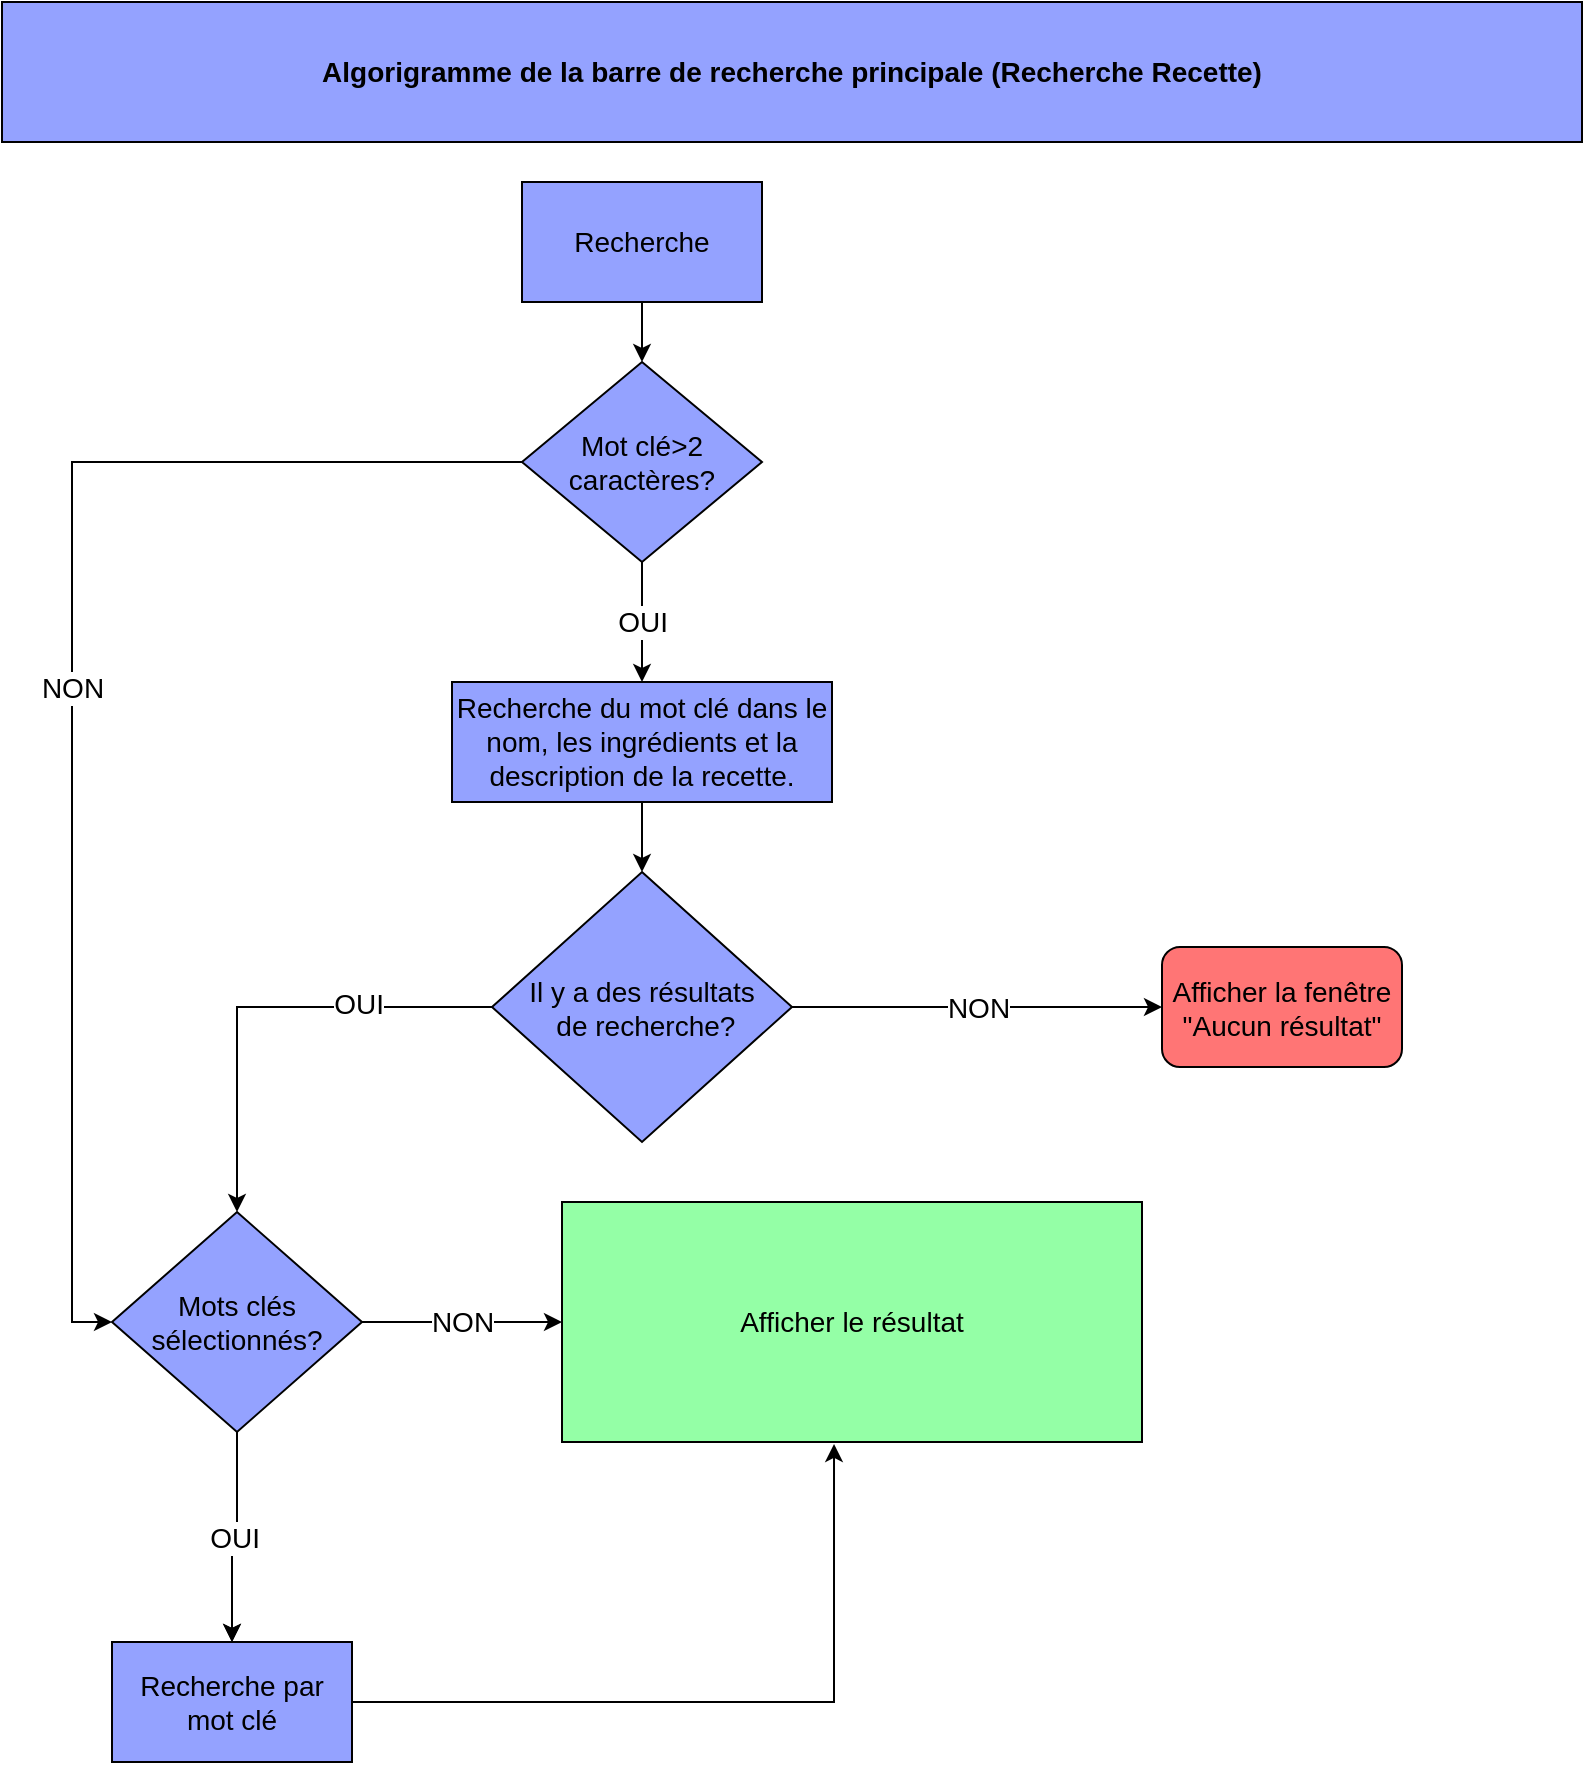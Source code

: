 <mxfile version="20.2.8" type="github">
  <diagram id="lZoOQaNsaj9JbqZNZX9P" name="Страница 1">
    <mxGraphModel dx="1186" dy="680" grid="1" gridSize="10" guides="1" tooltips="1" connect="1" arrows="1" fold="1" page="1" pageScale="1" pageWidth="827" pageHeight="1169" math="0" shadow="0">
      <root>
        <mxCell id="0" />
        <mxCell id="1" parent="0" />
        <mxCell id="DO4Eqjo9Ey0s3PQyP9QU-1" value="&lt;font style=&quot;font-size: 14px;&quot;&gt;&lt;b&gt;Algorigramme de la barre de recherche principale (Recherche Recette)&lt;/b&gt;&lt;/font&gt;" style="rounded=0;whiteSpace=wrap;html=1;fillColor=#94A2FF;" parent="1" vertex="1">
          <mxGeometry x="20" y="30" width="790" height="70" as="geometry" />
        </mxCell>
        <mxCell id="DO4Eqjo9Ey0s3PQyP9QU-4" style="edgeStyle=orthogonalEdgeStyle;rounded=0;orthogonalLoop=1;jettySize=auto;html=1;entryX=0.5;entryY=0;entryDx=0;entryDy=0;fontSize=14;" parent="1" source="DO4Eqjo9Ey0s3PQyP9QU-2" target="DO4Eqjo9Ey0s3PQyP9QU-3" edge="1">
          <mxGeometry relative="1" as="geometry" />
        </mxCell>
        <mxCell id="DO4Eqjo9Ey0s3PQyP9QU-2" value="Recherche" style="rounded=0;whiteSpace=wrap;html=1;fontSize=14;fillColor=#94A2FF;" parent="1" vertex="1">
          <mxGeometry x="280" y="120" width="120" height="60" as="geometry" />
        </mxCell>
        <mxCell id="DO4Eqjo9Ey0s3PQyP9QU-5" value="NON" style="edgeStyle=orthogonalEdgeStyle;rounded=0;orthogonalLoop=1;jettySize=auto;html=1;fontSize=14;entryX=0;entryY=0.5;entryDx=0;entryDy=0;" parent="1" source="DO4Eqjo9Ey0s3PQyP9QU-3" target="DO4Eqjo9Ey0s3PQyP9QU-20" edge="1">
          <mxGeometry relative="1" as="geometry">
            <mxPoint x="150" y="300" as="targetPoint" />
          </mxGeometry>
        </mxCell>
        <mxCell id="DO4Eqjo9Ey0s3PQyP9QU-6" value="OUI" style="edgeStyle=orthogonalEdgeStyle;rounded=0;orthogonalLoop=1;jettySize=auto;html=1;exitX=0.5;exitY=1;exitDx=0;exitDy=0;fontSize=14;entryX=0.5;entryY=0;entryDx=0;entryDy=0;" parent="1" source="DO4Eqjo9Ey0s3PQyP9QU-3" target="DO4Eqjo9Ey0s3PQyP9QU-7" edge="1">
          <mxGeometry relative="1" as="geometry">
            <mxPoint x="100" y="400" as="targetPoint" />
          </mxGeometry>
        </mxCell>
        <mxCell id="DO4Eqjo9Ey0s3PQyP9QU-3" value="Mot clé&amp;gt;2 caractères?" style="rhombus;whiteSpace=wrap;html=1;fontSize=14;fillColor=#94A2FF;" parent="1" vertex="1">
          <mxGeometry x="280" y="210" width="120" height="100" as="geometry" />
        </mxCell>
        <mxCell id="DO4Eqjo9Ey0s3PQyP9QU-9" value="" style="edgeStyle=orthogonalEdgeStyle;rounded=0;orthogonalLoop=1;jettySize=auto;html=1;fontSize=14;" parent="1" source="DO4Eqjo9Ey0s3PQyP9QU-7" target="DO4Eqjo9Ey0s3PQyP9QU-8" edge="1">
          <mxGeometry relative="1" as="geometry" />
        </mxCell>
        <mxCell id="DO4Eqjo9Ey0s3PQyP9QU-7" value="Recherche du mot clé dans le nom, les ingrédients et la description de la recette." style="rounded=0;whiteSpace=wrap;html=1;fontSize=14;fillColor=#94A2FF;" parent="1" vertex="1">
          <mxGeometry x="245" y="370" width="190" height="60" as="geometry" />
        </mxCell>
        <mxCell id="DO4Eqjo9Ey0s3PQyP9QU-11" value="NON" style="edgeStyle=orthogonalEdgeStyle;rounded=0;orthogonalLoop=1;jettySize=auto;html=1;fontSize=14;" parent="1" source="DO4Eqjo9Ey0s3PQyP9QU-8" target="DO4Eqjo9Ey0s3PQyP9QU-15" edge="1">
          <mxGeometry relative="1" as="geometry">
            <mxPoint x="250" y="570" as="targetPoint" />
          </mxGeometry>
        </mxCell>
        <mxCell id="DO4Eqjo9Ey0s3PQyP9QU-21" value="" style="edgeStyle=orthogonalEdgeStyle;rounded=0;orthogonalLoop=1;jettySize=auto;html=1;fontSize=14;" parent="1" source="DO4Eqjo9Ey0s3PQyP9QU-8" target="DO4Eqjo9Ey0s3PQyP9QU-20" edge="1">
          <mxGeometry relative="1" as="geometry" />
        </mxCell>
        <mxCell id="DO4Eqjo9Ey0s3PQyP9QU-25" value="OUI" style="edgeLabel;html=1;align=center;verticalAlign=middle;resizable=0;points=[];fontSize=14;" parent="DO4Eqjo9Ey0s3PQyP9QU-21" vertex="1" connectable="0">
          <mxGeometry x="-0.417" y="-2" relative="1" as="geometry">
            <mxPoint as="offset" />
          </mxGeometry>
        </mxCell>
        <mxCell id="DO4Eqjo9Ey0s3PQyP9QU-8" value="Il y a des résultats&lt;br&gt;&amp;nbsp;de recherche?" style="rhombus;whiteSpace=wrap;html=1;fontSize=14;fillColor=#94A2FF;rounded=0;" parent="1" vertex="1">
          <mxGeometry x="265" y="465" width="150" height="135" as="geometry" />
        </mxCell>
        <mxCell id="DO4Eqjo9Ey0s3PQyP9QU-15" value="Afficher la fenêtre &quot;Aucun résultat&quot;" style="rounded=1;whiteSpace=wrap;html=1;fontSize=14;fillColor=#FF7575;" parent="1" vertex="1">
          <mxGeometry x="600" y="502.5" width="120" height="60" as="geometry" />
        </mxCell>
        <mxCell id="DO4Eqjo9Ey0s3PQyP9QU-24" value="" style="edgeStyle=orthogonalEdgeStyle;rounded=0;orthogonalLoop=1;jettySize=auto;html=1;fontSize=14;" parent="1" source="DO4Eqjo9Ey0s3PQyP9QU-20" target="DO4Eqjo9Ey0s3PQyP9QU-23" edge="1">
          <mxGeometry relative="1" as="geometry" />
        </mxCell>
        <mxCell id="DO4Eqjo9Ey0s3PQyP9QU-26" value="OUI" style="edgeStyle=orthogonalEdgeStyle;rounded=0;orthogonalLoop=1;jettySize=auto;html=1;fontSize=14;" parent="1" source="DO4Eqjo9Ey0s3PQyP9QU-20" target="DO4Eqjo9Ey0s3PQyP9QU-23" edge="1">
          <mxGeometry relative="1" as="geometry" />
        </mxCell>
        <mxCell id="DO4Eqjo9Ey0s3PQyP9QU-31" value="NON" style="edgeStyle=orthogonalEdgeStyle;rounded=0;orthogonalLoop=1;jettySize=auto;html=1;fontSize=14;" parent="1" source="DO4Eqjo9Ey0s3PQyP9QU-20" target="DO4Eqjo9Ey0s3PQyP9QU-30" edge="1">
          <mxGeometry relative="1" as="geometry" />
        </mxCell>
        <mxCell id="DO4Eqjo9Ey0s3PQyP9QU-20" value="Mots clés sélectionnés?" style="rhombus;whiteSpace=wrap;html=1;fontSize=14;fillColor=#94A2FF;rounded=0;" parent="1" vertex="1">
          <mxGeometry x="75" y="635" width="125" height="110" as="geometry" />
        </mxCell>
        <mxCell id="BbihR25V41p89azps13w-1" style="edgeStyle=orthogonalEdgeStyle;rounded=0;orthogonalLoop=1;jettySize=auto;html=1;exitX=1;exitY=0.5;exitDx=0;exitDy=0;entryX=0.469;entryY=1.008;entryDx=0;entryDy=0;entryPerimeter=0;" edge="1" parent="1" source="DO4Eqjo9Ey0s3PQyP9QU-23" target="DO4Eqjo9Ey0s3PQyP9QU-30">
          <mxGeometry relative="1" as="geometry" />
        </mxCell>
        <mxCell id="DO4Eqjo9Ey0s3PQyP9QU-23" value="Recherche par mot clé" style="whiteSpace=wrap;html=1;fontSize=14;fillColor=#94A2FF;rounded=0;" parent="1" vertex="1">
          <mxGeometry x="75" y="850" width="120" height="60" as="geometry" />
        </mxCell>
        <mxCell id="DO4Eqjo9Ey0s3PQyP9QU-30" value="Afficher le résultat" style="whiteSpace=wrap;html=1;fontSize=14;fillColor=#94FFA6;rounded=0;" parent="1" vertex="1">
          <mxGeometry x="300" y="630" width="290" height="120" as="geometry" />
        </mxCell>
      </root>
    </mxGraphModel>
  </diagram>
</mxfile>
